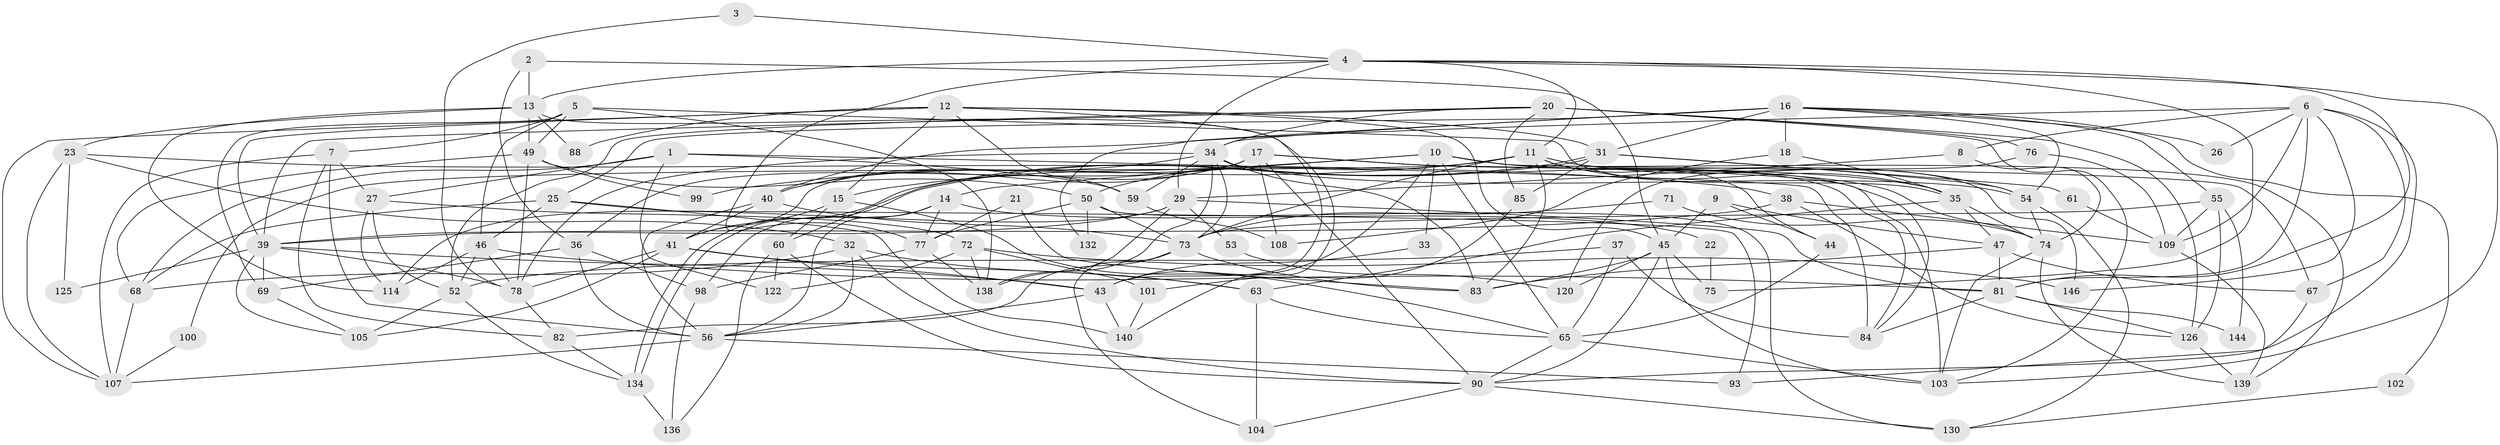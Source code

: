 // original degree distribution, {3: 0.24324324324324326, 4: 0.2972972972972973, 2: 0.13513513513513514, 5: 0.17567567567567569, 8: 0.006756756756756757, 7: 0.02702702702702703, 6: 0.11486486486486487}
// Generated by graph-tools (version 1.1) at 2025/41/03/06/25 10:41:54]
// undirected, 98 vertices, 241 edges
graph export_dot {
graph [start="1"]
  node [color=gray90,style=filled];
  1 [super="+80"];
  2 [super="+64"];
  3;
  4 [super="+129"];
  5 [super="+19"];
  6 [super="+112"];
  7;
  8;
  9;
  10 [super="+147"];
  11 [super="+28"];
  12 [super="+121"];
  13 [super="+110"];
  14 [super="+57"];
  15 [super="+58"];
  16 [super="+79"];
  17 [super="+127"];
  18;
  20 [super="+133"];
  21;
  22;
  23 [super="+24"];
  25;
  26;
  27;
  29 [super="+30"];
  31 [super="+117"];
  32 [super="+89"];
  33;
  34 [super="+66"];
  35 [super="+51"];
  36 [super="+86"];
  37;
  38 [super="+91"];
  39 [super="+62"];
  40 [super="+142"];
  41 [super="+42"];
  43 [super="+123"];
  44;
  45 [super="+48"];
  46 [super="+97"];
  47;
  49 [super="+96"];
  50 [super="+70"];
  52;
  53;
  54 [super="+116"];
  55 [super="+111"];
  56 [super="+148"];
  59;
  60 [super="+115"];
  61;
  63 [super="+92"];
  65 [super="+94"];
  67;
  68 [super="+131"];
  69 [super="+106"];
  71;
  72 [super="+135"];
  73 [super="+143"];
  74 [super="+113"];
  75;
  76;
  77;
  78 [super="+141"];
  81 [super="+87"];
  82;
  83 [super="+95"];
  84;
  85;
  88;
  90 [super="+137"];
  93 [super="+118"];
  98;
  99;
  100;
  101;
  102;
  103 [super="+128"];
  104;
  105 [super="+119"];
  107;
  108 [super="+145"];
  109 [super="+124"];
  114;
  120;
  122;
  125;
  126;
  130;
  132;
  134;
  136;
  138;
  139;
  140;
  144;
  146;
  1 -- 27;
  1 -- 84;
  1 -- 122;
  1 -- 59;
  1 -- 68;
  2 -- 13 [weight=2];
  2 -- 45;
  2 -- 36;
  3 -- 78;
  3 -- 4;
  4 -- 103;
  4 -- 75;
  4 -- 11;
  4 -- 81;
  4 -- 29;
  4 -- 77;
  4 -- 13;
  5 -- 7;
  5 -- 35;
  5 -- 138;
  5 -- 46;
  5 -- 69;
  5 -- 49;
  6 -- 67;
  6 -- 8;
  6 -- 81;
  6 -- 146;
  6 -- 26;
  6 -- 40;
  6 -- 90;
  6 -- 109;
  7 -- 27;
  7 -- 82;
  7 -- 107;
  7 -- 56;
  8 -- 29;
  8 -- 74;
  9 -- 44;
  9 -- 45;
  9 -- 47;
  10 -- 65;
  10 -- 67;
  10 -- 33;
  10 -- 84;
  10 -- 43;
  10 -- 139;
  10 -- 15;
  10 -- 14;
  11 -- 99;
  11 -- 50;
  11 -- 146;
  11 -- 35;
  11 -- 100;
  11 -- 44;
  11 -- 83;
  11 -- 54;
  11 -- 73;
  12 -- 107;
  12 -- 88;
  12 -- 39;
  12 -- 59;
  12 -- 43;
  12 -- 45;
  12 -- 31;
  12 -- 15;
  13 -- 140;
  13 -- 114;
  13 -- 49;
  13 -- 88;
  13 -- 23;
  14 -- 98 [weight=2];
  14 -- 22;
  14 -- 56;
  14 -- 77;
  15 -- 41;
  15 -- 65;
  15 -- 60;
  16 -- 34;
  16 -- 18;
  16 -- 26;
  16 -- 54;
  16 -- 132;
  16 -- 25;
  16 -- 102;
  16 -- 31;
  16 -- 55;
  17 -- 36;
  17 -- 35;
  17 -- 103;
  17 -- 74;
  17 -- 60;
  17 -- 40;
  17 -- 90;
  17 -- 108;
  17 -- 41;
  18 -- 108;
  18 -- 35;
  20 -- 76 [weight=2];
  20 -- 85;
  20 -- 126;
  20 -- 39;
  20 -- 34;
  20 -- 52;
  20 -- 103;
  21 -- 77;
  21 -- 83;
  22 -- 75;
  23 -- 32;
  23 -- 125;
  23 -- 107;
  23 -- 38;
  25 -- 68;
  25 -- 140;
  25 -- 46;
  25 -- 93;
  27 -- 52;
  27 -- 72;
  27 -- 114;
  29 -- 138;
  29 -- 81;
  29 -- 114;
  29 -- 53;
  29 -- 39;
  31 -- 134;
  31 -- 134;
  31 -- 85;
  31 -- 61;
  31 -- 54;
  32 -- 56;
  32 -- 68;
  32 -- 90;
  32 -- 63;
  33 -- 43;
  34 -- 73;
  34 -- 59;
  34 -- 138;
  34 -- 83;
  34 -- 84;
  34 -- 54;
  34 -- 78;
  34 -- 40;
  35 -- 47;
  35 -- 63;
  35 -- 74;
  36 -- 56;
  36 -- 98;
  36 -- 69;
  37 -- 84;
  37 -- 65;
  37 -- 52;
  38 -- 126;
  38 -- 39;
  38 -- 109;
  39 -- 69;
  39 -- 105;
  39 -- 78;
  39 -- 125;
  39 -- 43;
  40 -- 41;
  40 -- 73;
  40 -- 56;
  41 -- 43;
  41 -- 63;
  41 -- 105;
  41 -- 78;
  43 -- 140;
  43 -- 56;
  44 -- 65;
  45 -- 83;
  45 -- 120;
  45 -- 75;
  45 -- 103;
  45 -- 90;
  46 -- 52;
  46 -- 81;
  46 -- 114;
  46 -- 78;
  47 -- 67;
  47 -- 83;
  47 -- 81;
  49 -- 50;
  49 -- 68;
  49 -- 99;
  49 -- 78;
  50 -- 132;
  50 -- 77;
  50 -- 130;
  50 -- 73;
  52 -- 134;
  52 -- 105;
  53 -- 120;
  54 -- 74;
  54 -- 130;
  55 -- 109;
  55 -- 144;
  55 -- 73;
  55 -- 126;
  56 -- 107;
  56 -- 93;
  59 -- 108;
  60 -- 90;
  60 -- 136;
  60 -- 122;
  61 -- 109;
  63 -- 65;
  63 -- 104;
  65 -- 103 [weight=2];
  65 -- 90;
  67 -- 93;
  68 -- 107;
  69 -- 105;
  71 -- 73;
  71 -- 74;
  72 -- 146;
  72 -- 122;
  72 -- 101;
  72 -- 138;
  73 -- 83;
  73 -- 82;
  73 -- 104;
  74 -- 103;
  74 -- 139;
  76 -- 109;
  76 -- 120;
  77 -- 98;
  77 -- 138;
  78 -- 82;
  81 -- 126;
  81 -- 144;
  81 -- 84;
  82 -- 134;
  85 -- 101;
  90 -- 104;
  90 -- 130;
  98 -- 136;
  100 -- 107;
  101 -- 140;
  102 -- 130;
  109 -- 139;
  126 -- 139;
  134 -- 136;
}
